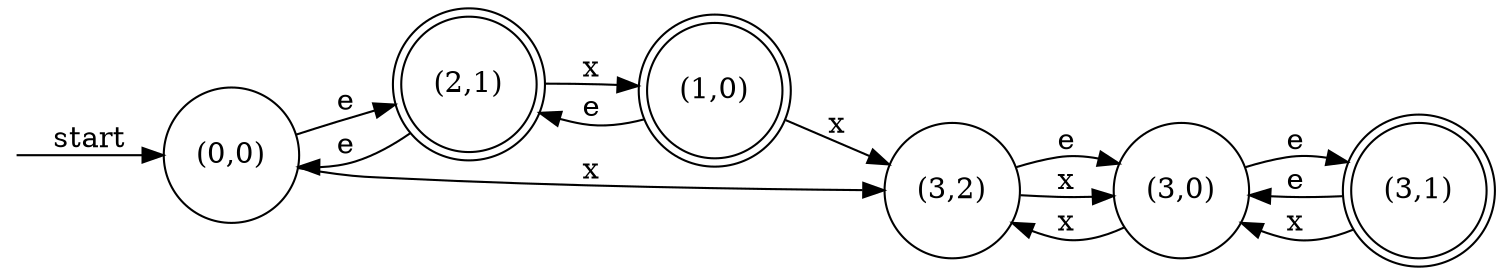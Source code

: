 digraph dfa {
    rankdir = LR;
    node [shape = circle];
    __start [style = invis, shape = point];
    __start -> "(0,0)" [ label = "start" ];
    node [shape = doublecircle]; "(2,1)" "(1,0)" "(3,1)"
    node [shape = circle];
    "(0,0)" -> "(2,1)" [ label = "e" ];
    "(0,0)" -> "(3,2)" [ label = "x" ];
    "(2,1)" -> "(0,0)" [ label = "e" ];
    "(2,1)" -> "(1,0)" [ label = "x" ];
    "(3,2)" -> "(3,0)" [ label = "e" ];
    "(3,2)" -> "(3,0)" [ label = "x" ];
    "(3,0)" -> "(3,1)" [ label = "e" ];
    "(3,0)" -> "(3,2)" [ label = "x" ];
    "(3,1)" -> "(3,0)" [ label = "e" ];
    "(3,1)" -> "(3,0)" [ label = "x" ];
    "(1,0)" -> "(2,1)" [ label = "e" ];
    "(1,0)" -> "(3,2)" [ label = "x" ];
}
